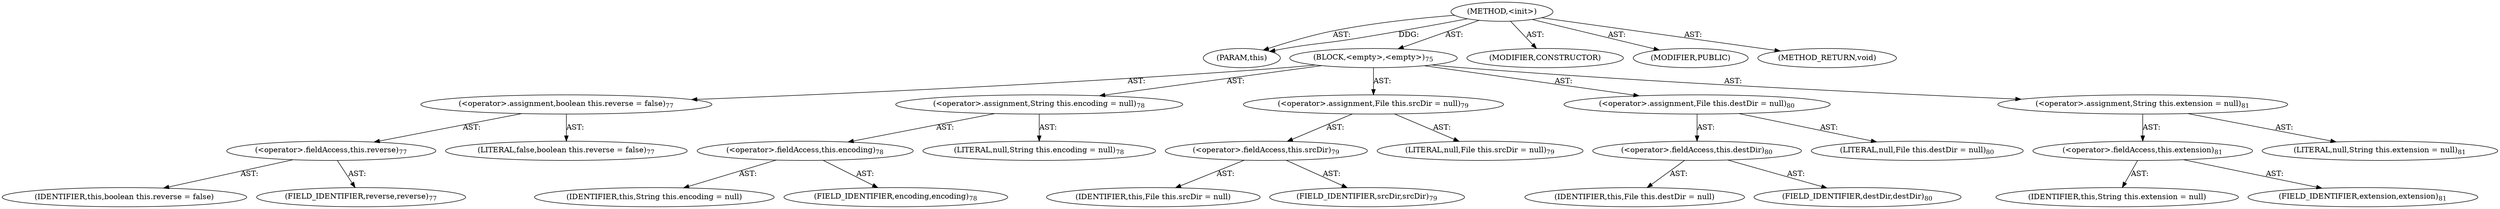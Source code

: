 digraph "&lt;init&gt;" {  
"111669149708" [label = <(METHOD,&lt;init&gt;)> ]
"115964117015" [label = <(PARAM,this)> ]
"25769803812" [label = <(BLOCK,&lt;empty&gt;,&lt;empty&gt;)<SUB>75</SUB>> ]
"30064771249" [label = <(&lt;operator&gt;.assignment,boolean this.reverse = false)<SUB>77</SUB>> ]
"30064771250" [label = <(&lt;operator&gt;.fieldAccess,this.reverse)<SUB>77</SUB>> ]
"68719476871" [label = <(IDENTIFIER,this,boolean this.reverse = false)> ]
"55834574885" [label = <(FIELD_IDENTIFIER,reverse,reverse)<SUB>77</SUB>> ]
"90194313252" [label = <(LITERAL,false,boolean this.reverse = false)<SUB>77</SUB>> ]
"30064771251" [label = <(&lt;operator&gt;.assignment,String this.encoding = null)<SUB>78</SUB>> ]
"30064771252" [label = <(&lt;operator&gt;.fieldAccess,this.encoding)<SUB>78</SUB>> ]
"68719476872" [label = <(IDENTIFIER,this,String this.encoding = null)> ]
"55834574886" [label = <(FIELD_IDENTIFIER,encoding,encoding)<SUB>78</SUB>> ]
"90194313253" [label = <(LITERAL,null,String this.encoding = null)<SUB>78</SUB>> ]
"30064771253" [label = <(&lt;operator&gt;.assignment,File this.srcDir = null)<SUB>79</SUB>> ]
"30064771254" [label = <(&lt;operator&gt;.fieldAccess,this.srcDir)<SUB>79</SUB>> ]
"68719476873" [label = <(IDENTIFIER,this,File this.srcDir = null)> ]
"55834574887" [label = <(FIELD_IDENTIFIER,srcDir,srcDir)<SUB>79</SUB>> ]
"90194313254" [label = <(LITERAL,null,File this.srcDir = null)<SUB>79</SUB>> ]
"30064771255" [label = <(&lt;operator&gt;.assignment,File this.destDir = null)<SUB>80</SUB>> ]
"30064771256" [label = <(&lt;operator&gt;.fieldAccess,this.destDir)<SUB>80</SUB>> ]
"68719476874" [label = <(IDENTIFIER,this,File this.destDir = null)> ]
"55834574888" [label = <(FIELD_IDENTIFIER,destDir,destDir)<SUB>80</SUB>> ]
"90194313255" [label = <(LITERAL,null,File this.destDir = null)<SUB>80</SUB>> ]
"30064771257" [label = <(&lt;operator&gt;.assignment,String this.extension = null)<SUB>81</SUB>> ]
"30064771258" [label = <(&lt;operator&gt;.fieldAccess,this.extension)<SUB>81</SUB>> ]
"68719476875" [label = <(IDENTIFIER,this,String this.extension = null)> ]
"55834574889" [label = <(FIELD_IDENTIFIER,extension,extension)<SUB>81</SUB>> ]
"90194313256" [label = <(LITERAL,null,String this.extension = null)<SUB>81</SUB>> ]
"133143986207" [label = <(MODIFIER,CONSTRUCTOR)> ]
"133143986208" [label = <(MODIFIER,PUBLIC)> ]
"128849018892" [label = <(METHOD_RETURN,void)> ]
  "111669149708" -> "115964117015"  [ label = "AST: "] 
  "111669149708" -> "25769803812"  [ label = "AST: "] 
  "111669149708" -> "133143986207"  [ label = "AST: "] 
  "111669149708" -> "133143986208"  [ label = "AST: "] 
  "111669149708" -> "128849018892"  [ label = "AST: "] 
  "25769803812" -> "30064771249"  [ label = "AST: "] 
  "25769803812" -> "30064771251"  [ label = "AST: "] 
  "25769803812" -> "30064771253"  [ label = "AST: "] 
  "25769803812" -> "30064771255"  [ label = "AST: "] 
  "25769803812" -> "30064771257"  [ label = "AST: "] 
  "30064771249" -> "30064771250"  [ label = "AST: "] 
  "30064771249" -> "90194313252"  [ label = "AST: "] 
  "30064771250" -> "68719476871"  [ label = "AST: "] 
  "30064771250" -> "55834574885"  [ label = "AST: "] 
  "30064771251" -> "30064771252"  [ label = "AST: "] 
  "30064771251" -> "90194313253"  [ label = "AST: "] 
  "30064771252" -> "68719476872"  [ label = "AST: "] 
  "30064771252" -> "55834574886"  [ label = "AST: "] 
  "30064771253" -> "30064771254"  [ label = "AST: "] 
  "30064771253" -> "90194313254"  [ label = "AST: "] 
  "30064771254" -> "68719476873"  [ label = "AST: "] 
  "30064771254" -> "55834574887"  [ label = "AST: "] 
  "30064771255" -> "30064771256"  [ label = "AST: "] 
  "30064771255" -> "90194313255"  [ label = "AST: "] 
  "30064771256" -> "68719476874"  [ label = "AST: "] 
  "30064771256" -> "55834574888"  [ label = "AST: "] 
  "30064771257" -> "30064771258"  [ label = "AST: "] 
  "30064771257" -> "90194313256"  [ label = "AST: "] 
  "30064771258" -> "68719476875"  [ label = "AST: "] 
  "30064771258" -> "55834574889"  [ label = "AST: "] 
  "111669149708" -> "115964117015"  [ label = "DDG: "] 
}
